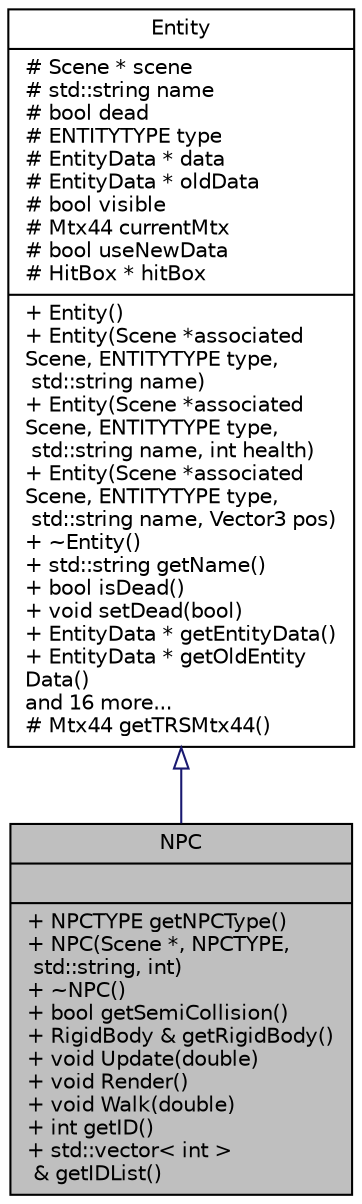 digraph "NPC"
{
 // LATEX_PDF_SIZE
  edge [fontname="Helvetica",fontsize="10",labelfontname="Helvetica",labelfontsize="10"];
  node [fontname="Helvetica",fontsize="10",shape=record];
  Node1 [label="{NPC\n||+ NPCTYPE getNPCType()\l+  NPC(Scene *, NPCTYPE,\l std::string, int)\l+  ~NPC()\l+ bool getSemiCollision()\l+ RigidBody & getRigidBody()\l+ void Update(double)\l+ void Render()\l+ void Walk(double)\l+ int getID()\l+ std::vector\< int \>\l & getIDList()\l}",height=0.2,width=0.4,color="black", fillcolor="grey75", style="filled", fontcolor="black",tooltip="NPC class that will involve interactable and non-interactable NPCs."];
  Node2 -> Node1 [dir="back",color="midnightblue",fontsize="10",style="solid",arrowtail="onormal",fontname="Helvetica"];
  Node2 [label="{Entity\n|# Scene * scene\l# std::string name\l# bool dead\l# ENTITYTYPE type\l# EntityData * data\l# EntityData * oldData\l# bool visible\l# Mtx44 currentMtx\l# bool useNewData\l# HitBox * hitBox\l|+  Entity()\l+  Entity(Scene *associated\lScene, ENTITYTYPE type,\l std::string name)\l+  Entity(Scene *associated\lScene, ENTITYTYPE type,\l std::string name, int health)\l+  Entity(Scene *associated\lScene, ENTITYTYPE type,\l std::string name, Vector3 pos)\l+  ~Entity()\l+ std::string getName()\l+ bool isDead()\l+ void setDead(bool)\l+ EntityData * getEntityData()\l+ EntityData * getOldEntity\lData()\land 16 more...\l# Mtx44 getTRSMtx44()\l}",height=0.2,width=0.4,color="black", fillcolor="white", style="filled",URL="$class_entity.html",tooltip="Entity System encapsulating all attributes of something \"Living\"."];
}
